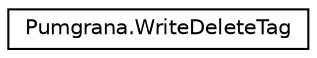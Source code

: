 digraph "Graphe hiérarchique des classes"
{
  edge [fontname="Helvetica",fontsize="10",labelfontname="Helvetica",labelfontsize="10"];
  node [fontname="Helvetica",fontsize="10",shape=record];
  rankdir="LR";
  Node1 [label="Pumgrana.WriteDeleteTag",height=0.2,width=0.4,color="black", fillcolor="white", style="filled",URL="$class_pumgrana_1_1_write_delete_tag.html"];
}
